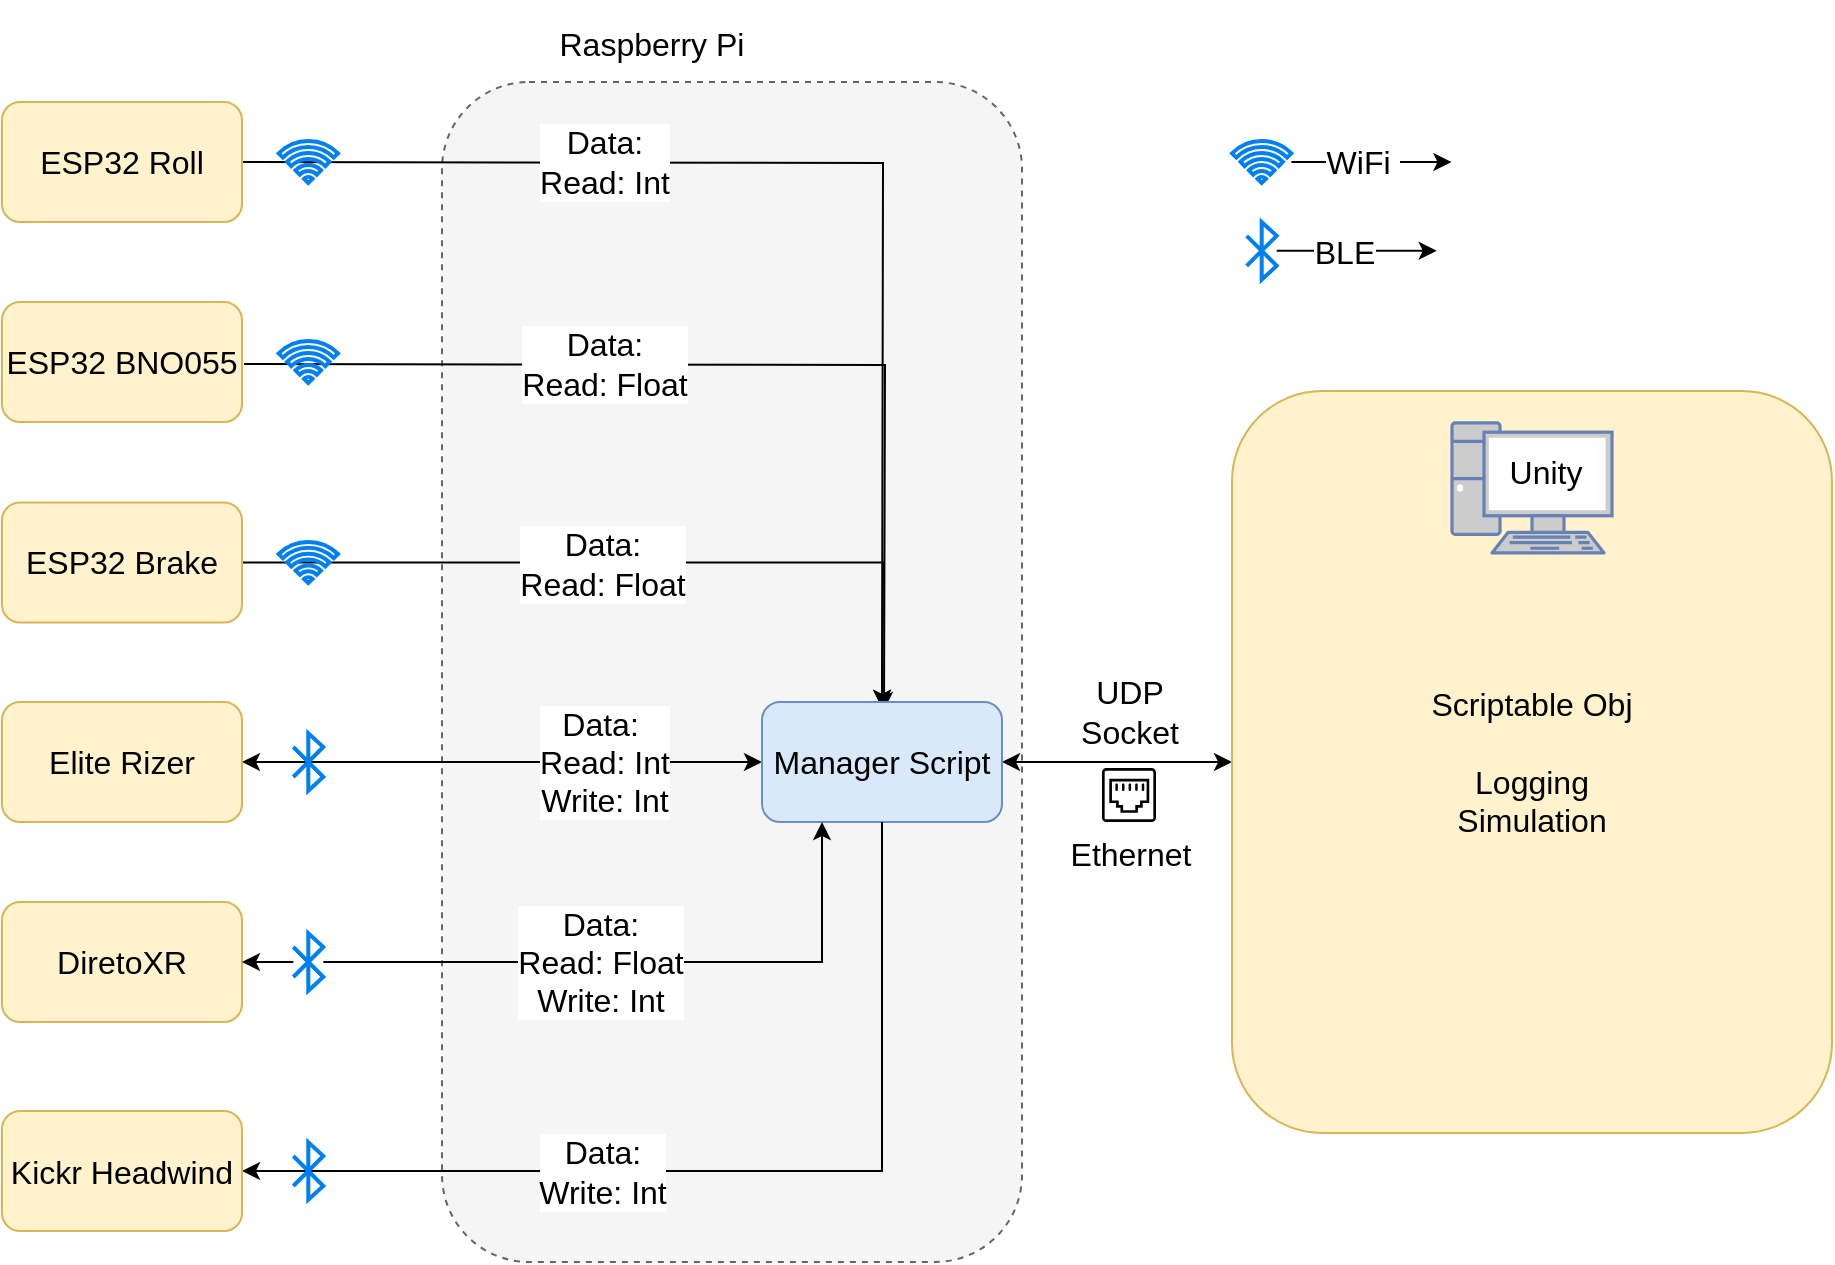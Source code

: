 <mxfile version="24.6.4" type="device">
  <diagram name="Seite-1" id="9hPRV_U0AHYDVjbQgrEr">
    <mxGraphModel dx="1434" dy="854" grid="1" gridSize="10" guides="1" tooltips="1" connect="1" arrows="1" fold="1" page="1" pageScale="1" pageWidth="827" pageHeight="1169" math="0" shadow="0">
      <root>
        <mxCell id="0" />
        <mxCell id="1" parent="0" />
        <mxCell id="YSClbuh2iXVkGuryijyx-43" value="" style="rounded=1;whiteSpace=wrap;html=1;align=left;dashed=1;fillColor=#f5f5f5;fontColor=#333333;strokeColor=#666666;fontSize=16;" parent="1" vertex="1">
          <mxGeometry x="280" y="124" width="290" height="590" as="geometry" />
        </mxCell>
        <mxCell id="YSClbuh2iXVkGuryijyx-8" style="edgeStyle=orthogonalEdgeStyle;rounded=0;orthogonalLoop=1;jettySize=auto;html=1;exitX=1;exitY=0.5;exitDx=0;exitDy=0;fontSize=16;" parent="1" source="zsDgU3BeLq6TPiqN6s2s-1" edge="1">
          <mxGeometry relative="1" as="geometry">
            <mxPoint x="500" y="437" as="targetPoint" />
          </mxGeometry>
        </mxCell>
        <mxCell id="YSClbuh2iXVkGuryijyx-30" value="Data:&lt;br style=&quot;font-size: 16px;&quot;&gt;Read: Float" style="edgeLabel;html=1;align=center;verticalAlign=middle;resizable=0;points=[];fontSize=16;" parent="YSClbuh2iXVkGuryijyx-8" vertex="1" connectable="0">
          <mxGeometry x="-0.447" y="2" relative="1" as="geometry">
            <mxPoint x="71" y="2" as="offset" />
          </mxGeometry>
        </mxCell>
        <mxCell id="zsDgU3BeLq6TPiqN6s2s-1" value="ESP32 Brake" style="rounded=1;whiteSpace=wrap;html=1;fillColor=#fff2cc;strokeColor=#d6b656;fontSize=16;" parent="1" vertex="1">
          <mxGeometry x="60" y="334.25" width="120" height="60" as="geometry" />
        </mxCell>
        <mxCell id="YSClbuh2iXVkGuryijyx-11" style="edgeStyle=orthogonalEdgeStyle;rounded=0;orthogonalLoop=1;jettySize=auto;html=1;exitX=1;exitY=0.5;exitDx=0;exitDy=0;entryX=0.5;entryY=0;entryDx=0;entryDy=0;fontSize=16;" parent="1" edge="1">
          <mxGeometry relative="1" as="geometry">
            <mxPoint x="501" y="438" as="targetPoint" />
            <mxPoint x="181" y="265" as="sourcePoint" />
          </mxGeometry>
        </mxCell>
        <mxCell id="YSClbuh2iXVkGuryijyx-29" value="Data:&lt;br style=&quot;font-size: 16px;&quot;&gt;Read: Float" style="edgeLabel;html=1;align=center;verticalAlign=middle;resizable=0;points=[];fontSize=16;" parent="YSClbuh2iXVkGuryijyx-11" vertex="1" connectable="0">
          <mxGeometry x="-0.284" y="-2" relative="1" as="geometry">
            <mxPoint x="3" y="-3" as="offset" />
          </mxGeometry>
        </mxCell>
        <mxCell id="zsDgU3BeLq6TPiqN6s2s-2" value="ESP32 BNO055" style="rounded=1;whiteSpace=wrap;html=1;fillColor=#fff2cc;strokeColor=#d6b656;fontSize=16;" parent="1" vertex="1">
          <mxGeometry x="60" y="234" width="120" height="60" as="geometry" />
        </mxCell>
        <mxCell id="YSClbuh2iXVkGuryijyx-12" style="edgeStyle=orthogonalEdgeStyle;rounded=0;orthogonalLoop=1;jettySize=auto;html=1;exitX=1;exitY=0.5;exitDx=0;exitDy=0;entryX=0;entryY=0.5;entryDx=0;entryDy=0;startArrow=classic;startFill=1;fontSize=16;" parent="1" source="zsDgU3BeLq6TPiqN6s2s-3" target="zsDgU3BeLq6TPiqN6s2s-10" edge="1">
          <mxGeometry relative="1" as="geometry" />
        </mxCell>
        <mxCell id="YSClbuh2iXVkGuryijyx-28" value="Data:&amp;nbsp;&lt;br style=&quot;font-size: 16px;&quot;&gt;Read: Int&lt;br style=&quot;font-size: 16px;&quot;&gt;Write: Int" style="edgeLabel;html=1;align=center;verticalAlign=middle;resizable=0;points=[];fontSize=16;" parent="YSClbuh2iXVkGuryijyx-12" vertex="1" connectable="0">
          <mxGeometry x="-0.136" y="-2" relative="1" as="geometry">
            <mxPoint x="68" y="-2" as="offset" />
          </mxGeometry>
        </mxCell>
        <mxCell id="zsDgU3BeLq6TPiqN6s2s-3" value="Elite Rizer" style="rounded=1;whiteSpace=wrap;html=1;fillColor=#fff2cc;strokeColor=#d6b656;fontSize=16;" parent="1" vertex="1">
          <mxGeometry x="60" y="434" width="120" height="60" as="geometry" />
        </mxCell>
        <mxCell id="zsDgU3BeLq6TPiqN6s2s-6" value="" style="html=1;verticalLabelPosition=bottom;align=center;labelBackgroundColor=#ffffff;verticalAlign=top;strokeWidth=2;strokeColor=#0080F0;shadow=0;dashed=0;shape=mxgraph.ios7.icons.bluetooth;pointerEvents=1;fontSize=16;" parent="1" vertex="1">
          <mxGeometry x="205.65" y="449.6" width="15" height="28.8" as="geometry" />
        </mxCell>
        <mxCell id="zsDgU3BeLq6TPiqN6s2s-7" value="" style="html=1;verticalLabelPosition=bottom;align=center;labelBackgroundColor=#ffffff;verticalAlign=top;strokeWidth=2;strokeColor=#0080F0;shadow=0;dashed=0;shape=mxgraph.ios7.icons.wifi;pointerEvents=1;fontSize=16;" parent="1" vertex="1">
          <mxGeometry x="198.3" y="253.5" width="29.7" height="21" as="geometry" />
        </mxCell>
        <mxCell id="zsDgU3BeLq6TPiqN6s2s-8" value="DiretoXR" style="rounded=1;whiteSpace=wrap;html=1;fillColor=#fff2cc;strokeColor=#d6b656;fontSize=16;" parent="1" vertex="1">
          <mxGeometry x="60" y="534" width="120" height="60" as="geometry" />
        </mxCell>
        <mxCell id="YSClbuh2iXVkGuryijyx-7" style="edgeStyle=orthogonalEdgeStyle;rounded=0;orthogonalLoop=1;jettySize=auto;html=1;exitX=1;exitY=0.5;exitDx=0;exitDy=0;fontSize=16;" parent="1" edge="1">
          <mxGeometry relative="1" as="geometry">
            <mxPoint x="500" y="437" as="targetPoint" />
            <mxPoint x="180" y="164" as="sourcePoint" />
          </mxGeometry>
        </mxCell>
        <mxCell id="YSClbuh2iXVkGuryijyx-31" value="Data:&lt;br style=&quot;font-size: 16px;&quot;&gt;Read: Int" style="edgeLabel;html=1;align=center;verticalAlign=middle;resizable=0;points=[];fontSize=16;" parent="YSClbuh2iXVkGuryijyx-7" vertex="1" connectable="0">
          <mxGeometry x="-0.537" y="2" relative="1" as="geometry">
            <mxPoint x="43" y="2" as="offset" />
          </mxGeometry>
        </mxCell>
        <mxCell id="zsDgU3BeLq6TPiqN6s2s-9" value="ESP32 Roll" style="rounded=1;whiteSpace=wrap;html=1;fillColor=#fff2cc;strokeColor=#d6b656;fontSize=16;" parent="1" vertex="1">
          <mxGeometry x="60" y="134" width="120" height="60" as="geometry" />
        </mxCell>
        <mxCell id="YSClbuh2iXVkGuryijyx-5" style="edgeStyle=orthogonalEdgeStyle;rounded=0;orthogonalLoop=1;jettySize=auto;html=1;exitX=1;exitY=0.5;exitDx=0;exitDy=0;startArrow=classic;startFill=1;fontSize=16;" parent="1" source="zsDgU3BeLq6TPiqN6s2s-10" target="zsDgU3BeLq6TPiqN6s2s-13" edge="1">
          <mxGeometry relative="1" as="geometry" />
        </mxCell>
        <mxCell id="zsDgU3BeLq6TPiqN6s2s-10" value="Manager Script" style="rounded=1;whiteSpace=wrap;html=1;fillColor=#dae8fc;strokeColor=#6c8ebf;fontSize=16;" parent="1" vertex="1">
          <mxGeometry x="440" y="434" width="120" height="60" as="geometry" />
        </mxCell>
        <mxCell id="zsDgU3BeLq6TPiqN6s2s-13" value="Scriptable Obj&lt;br style=&quot;font-size: 16px;&quot;&gt;&lt;br style=&quot;font-size: 16px;&quot;&gt;Logging&lt;br style=&quot;font-size: 16px;&quot;&gt;Simulation" style="rounded=1;whiteSpace=wrap;html=1;fillColor=#fff2cc;strokeColor=#d6b656;fontSize=16;" parent="1" vertex="1">
          <mxGeometry x="675" y="278.55" width="300" height="370.9" as="geometry" />
        </mxCell>
        <mxCell id="zsDgU3BeLq6TPiqN6s2s-12" value="" style="fontColor=#0066CC;verticalAlign=top;verticalLabelPosition=bottom;labelPosition=center;align=center;html=1;outlineConnect=0;fillColor=#CCCCCC;strokeColor=#6881B3;gradientColor=none;gradientDirection=north;strokeWidth=2;shape=mxgraph.networks.pc;fontSize=16;" parent="1" vertex="1">
          <mxGeometry x="785" y="294.45" width="80" height="65" as="geometry" />
        </mxCell>
        <mxCell id="YSClbuh2iXVkGuryijyx-14" style="edgeStyle=orthogonalEdgeStyle;rounded=0;orthogonalLoop=1;jettySize=auto;html=1;exitX=1;exitY=0.5;exitDx=0;exitDy=0;startArrow=classic;startFill=1;endArrow=none;endFill=0;entryX=0.5;entryY=1;entryDx=0;entryDy=0;fontSize=16;" parent="1" source="zsDgU3BeLq6TPiqN6s2s-18" target="zsDgU3BeLq6TPiqN6s2s-10" edge="1">
          <mxGeometry relative="1" as="geometry">
            <mxPoint x="440" y="554" as="targetPoint" />
          </mxGeometry>
        </mxCell>
        <mxCell id="YSClbuh2iXVkGuryijyx-17" value="Data:&lt;br style=&quot;font-size: 16px;&quot;&gt;Write: Int" style="edgeLabel;html=1;align=center;verticalAlign=middle;resizable=0;points=[];fontSize=16;" parent="YSClbuh2iXVkGuryijyx-14" vertex="1" connectable="0">
          <mxGeometry x="0.54" y="-4" relative="1" as="geometry">
            <mxPoint x="-144" y="61" as="offset" />
          </mxGeometry>
        </mxCell>
        <mxCell id="zsDgU3BeLq6TPiqN6s2s-18" value="Kickr Headwind" style="rounded=1;whiteSpace=wrap;html=1;fillColor=#fff2cc;strokeColor=#d6b656;fontSize=16;" parent="1" vertex="1">
          <mxGeometry x="60" y="638.5" width="120" height="60" as="geometry" />
        </mxCell>
        <mxCell id="YSClbuh2iXVkGuryijyx-1" value="" style="html=1;verticalLabelPosition=bottom;align=center;labelBackgroundColor=#ffffff;verticalAlign=top;strokeWidth=2;strokeColor=#0080F0;shadow=0;dashed=0;shape=mxgraph.ios7.icons.wifi;pointerEvents=1;fontSize=16;" parent="1" vertex="1">
          <mxGeometry x="198.3" y="354" width="29.7" height="20.5" as="geometry" />
        </mxCell>
        <mxCell id="YSClbuh2iXVkGuryijyx-45" value="" style="shape=image;html=1;verticalAlign=top;verticalLabelPosition=bottom;labelBackgroundColor=#ffffff;imageAspect=0;aspect=fixed;image=https://cdn1.iconfinder.com/data/icons/fruit-136/64/Fruit_iconfree_Filled_Outline_raspberry-healthy-organic-food-fruit_icon-128.png;fontSize=16;" parent="1" vertex="1">
          <mxGeometry x="470" y="83" width="40" height="40" as="geometry" />
        </mxCell>
        <mxCell id="YSClbuh2iXVkGuryijyx-2" value="" style="html=1;verticalLabelPosition=bottom;align=center;labelBackgroundColor=#ffffff;verticalAlign=top;strokeWidth=2;strokeColor=#0080F0;shadow=0;dashed=0;shape=mxgraph.ios7.icons.wifi;pointerEvents=1;fontSize=16;" parent="1" vertex="1">
          <mxGeometry x="198.3" y="153.5" width="29.7" height="21" as="geometry" />
        </mxCell>
        <mxCell id="YSClbuh2iXVkGuryijyx-3" value="" style="html=1;verticalLabelPosition=bottom;align=center;labelBackgroundColor=#ffffff;verticalAlign=top;strokeWidth=2;strokeColor=#0080F0;shadow=0;dashed=0;shape=mxgraph.ios7.icons.bluetooth;pointerEvents=1;fontSize=16;" parent="1" vertex="1">
          <mxGeometry x="205.65" y="654.1" width="15" height="28.8" as="geometry" />
        </mxCell>
        <mxCell id="YSClbuh2iXVkGuryijyx-15" value="" style="edgeStyle=orthogonalEdgeStyle;rounded=0;orthogonalLoop=1;jettySize=auto;html=1;fontSize=16;" parent="1" source="YSClbuh2iXVkGuryijyx-4" target="zsDgU3BeLq6TPiqN6s2s-8" edge="1">
          <mxGeometry relative="1" as="geometry" />
        </mxCell>
        <mxCell id="YSClbuh2iXVkGuryijyx-16" style="edgeStyle=orthogonalEdgeStyle;rounded=0;orthogonalLoop=1;jettySize=auto;html=1;entryX=0.25;entryY=1;entryDx=0;entryDy=0;fontSize=16;" parent="1" source="YSClbuh2iXVkGuryijyx-4" target="zsDgU3BeLq6TPiqN6s2s-10" edge="1">
          <mxGeometry relative="1" as="geometry">
            <Array as="points">
              <mxPoint x="470" y="564" />
            </Array>
          </mxGeometry>
        </mxCell>
        <mxCell id="YSClbuh2iXVkGuryijyx-18" value="Data:&lt;br style=&quot;font-size: 16px;&quot;&gt;Read: Float&lt;br style=&quot;font-size: 16px;&quot;&gt;Write: Int" style="edgeLabel;html=1;align=center;verticalAlign=middle;resizable=0;points=[];fontSize=16;" parent="YSClbuh2iXVkGuryijyx-16" vertex="1" connectable="0">
          <mxGeometry x="-0.376" y="1" relative="1" as="geometry">
            <mxPoint x="39" y="1" as="offset" />
          </mxGeometry>
        </mxCell>
        <mxCell id="YSClbuh2iXVkGuryijyx-4" value="" style="html=1;verticalLabelPosition=bottom;align=center;labelBackgroundColor=#ffffff;verticalAlign=top;strokeWidth=2;strokeColor=#0080F0;shadow=0;dashed=0;shape=mxgraph.ios7.icons.bluetooth;pointerEvents=1;fontSize=16;" parent="1" vertex="1">
          <mxGeometry x="205.65" y="549.6" width="15" height="28.8" as="geometry" />
        </mxCell>
        <mxCell id="YSClbuh2iXVkGuryijyx-22" value="" style="edgeStyle=orthogonalEdgeStyle;rounded=0;orthogonalLoop=1;jettySize=auto;html=1;fontSize=16;" parent="1" source="YSClbuh2iXVkGuryijyx-20" edge="1">
          <mxGeometry relative="1" as="geometry">
            <mxPoint x="784.7" y="164" as="targetPoint" />
          </mxGeometry>
        </mxCell>
        <mxCell id="YSClbuh2iXVkGuryijyx-23" value="WiFi&amp;nbsp;" style="edgeLabel;html=1;align=center;verticalAlign=middle;resizable=0;points=[];fontSize=16;" parent="YSClbuh2iXVkGuryijyx-22" vertex="1" connectable="0">
          <mxGeometry x="-0.039" y="3" relative="1" as="geometry">
            <mxPoint x="-3" y="3" as="offset" />
          </mxGeometry>
        </mxCell>
        <mxCell id="YSClbuh2iXVkGuryijyx-20" value="" style="html=1;verticalLabelPosition=bottom;align=center;labelBackgroundColor=#ffffff;verticalAlign=top;strokeWidth=2;strokeColor=#0080F0;shadow=0;dashed=0;shape=mxgraph.ios7.icons.wifi;pointerEvents=1;fontSize=16;" parent="1" vertex="1">
          <mxGeometry x="675" y="153.5" width="29.7" height="21" as="geometry" />
        </mxCell>
        <mxCell id="YSClbuh2iXVkGuryijyx-26" value="" style="edgeStyle=orthogonalEdgeStyle;rounded=0;orthogonalLoop=1;jettySize=auto;html=1;fontSize=16;" parent="1" source="YSClbuh2iXVkGuryijyx-24" edge="1">
          <mxGeometry relative="1" as="geometry">
            <mxPoint x="777.35" y="208.4" as="targetPoint" />
          </mxGeometry>
        </mxCell>
        <mxCell id="YSClbuh2iXVkGuryijyx-27" value="BLE" style="edgeLabel;html=1;align=center;verticalAlign=middle;resizable=0;points=[];fontSize=16;" parent="YSClbuh2iXVkGuryijyx-26" vertex="1" connectable="0">
          <mxGeometry x="-0.25" y="-4" relative="1" as="geometry">
            <mxPoint x="3" y="-4" as="offset" />
          </mxGeometry>
        </mxCell>
        <mxCell id="YSClbuh2iXVkGuryijyx-24" value="" style="html=1;verticalLabelPosition=bottom;align=center;labelBackgroundColor=#ffffff;verticalAlign=top;strokeWidth=2;strokeColor=#0080F0;shadow=0;dashed=0;shape=mxgraph.ios7.icons.bluetooth;pointerEvents=1;fontSize=16;" parent="1" vertex="1">
          <mxGeometry x="682.35" y="194.0" width="15" height="28.8" as="geometry" />
        </mxCell>
        <mxCell id="YSClbuh2iXVkGuryijyx-32" value="Unity" style="text;html=1;strokeColor=none;fillColor=none;align=center;verticalAlign=middle;whiteSpace=wrap;rounded=0;fontSize=16;" parent="1" vertex="1">
          <mxGeometry x="802" y="303.95" width="60" height="30" as="geometry" />
        </mxCell>
        <mxCell id="YSClbuh2iXVkGuryijyx-33" value="Ethernet" style="pointerEvents=1;shadow=0;dashed=0;html=1;strokeColor=none;fillColor=#000000;aspect=fixed;labelPosition=center;verticalLabelPosition=bottom;verticalAlign=top;align=center;outlineConnect=0;shape=mxgraph.vvd.ethernet_port;fillStyle=auto;fontSize=16;" parent="1" vertex="1">
          <mxGeometry x="610" y="467" width="27" height="27" as="geometry" />
        </mxCell>
        <mxCell id="hfKAB7z6sPMPRp2fFnST-1" value="UDP Socket" style="text;html=1;strokeColor=none;fillColor=none;align=center;verticalAlign=middle;whiteSpace=wrap;rounded=0;fontSize=16;" parent="1" vertex="1">
          <mxGeometry x="593.5" y="424" width="60" height="30" as="geometry" />
        </mxCell>
        <mxCell id="EzGjLVX33Qa4sHPatN-D-1" value="&lt;font style=&quot;font-size: 16px;&quot;&gt;Raspberry Pi&lt;/font&gt;" style="text;html=1;strokeColor=none;fillColor=none;align=center;verticalAlign=middle;whiteSpace=wrap;rounded=0;fontSize=16;" parent="1" vertex="1">
          <mxGeometry x="300" y="90" width="170" height="30" as="geometry" />
        </mxCell>
      </root>
    </mxGraphModel>
  </diagram>
</mxfile>
